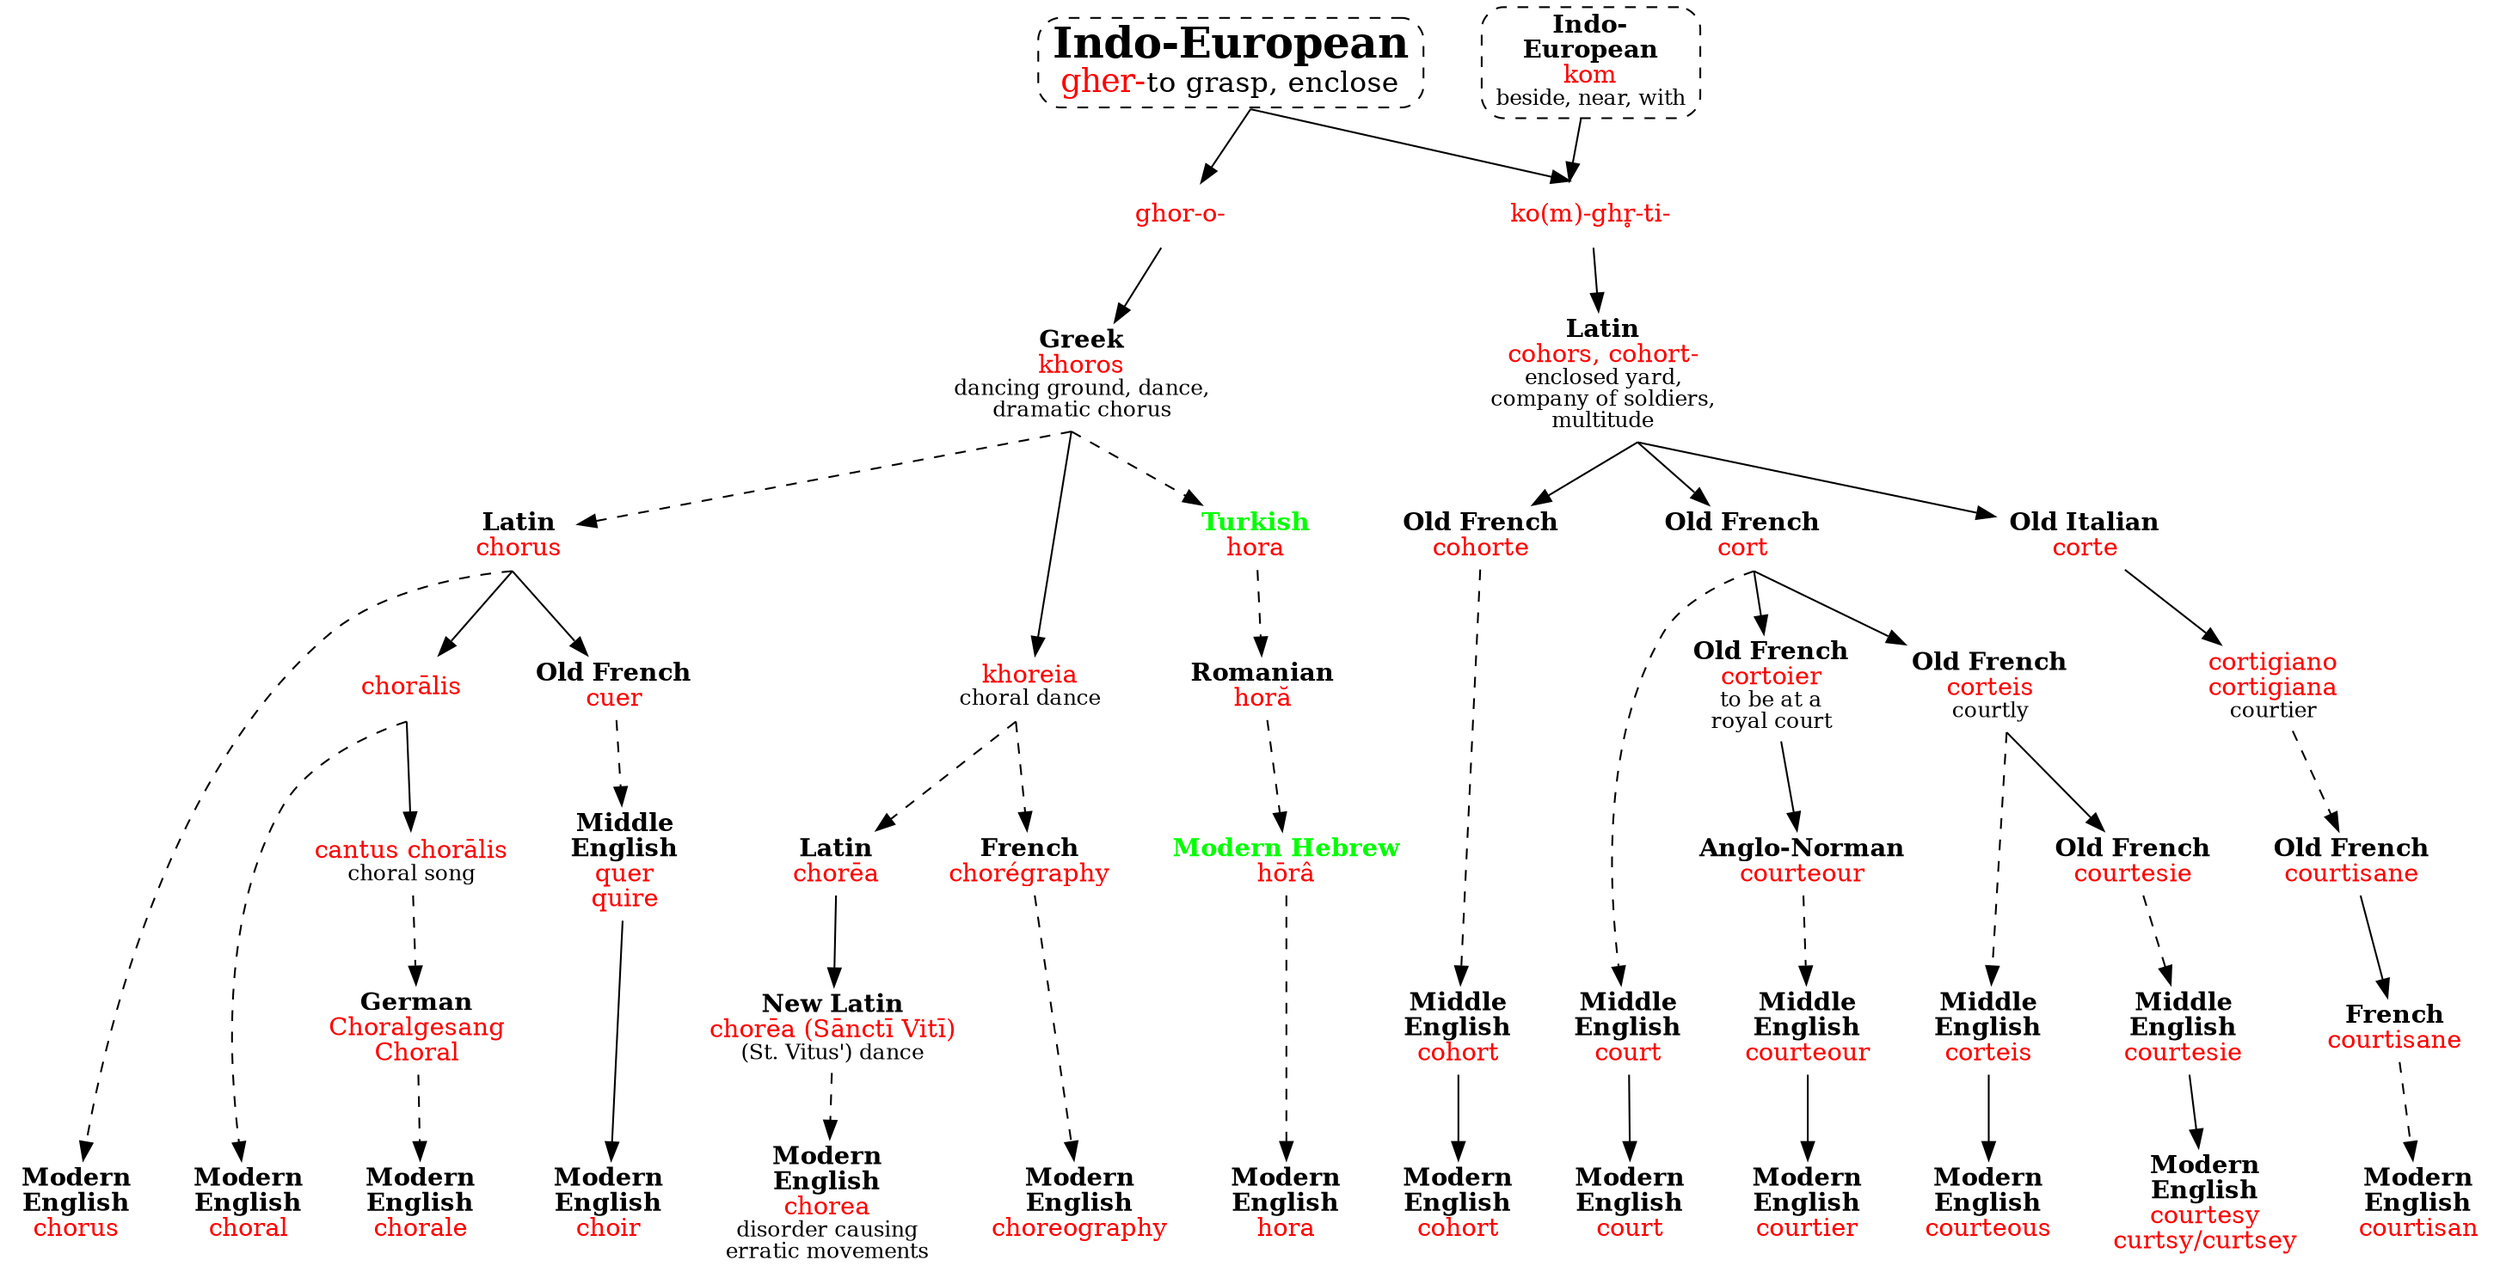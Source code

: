 strict digraph {
/* sources: roots AHD ?? */
node [shape=none]

gher [label=<<font point-size="24"><b>Indo-European</b></font><br/><font point-size="18" color="red">gher-</font><font point-size="16">to grasp, enclose</font>> shape=box style="dashed,rounded" URL="gher-grasp0.svg" tooltip="Indo-European \"gher-\" to grasp, enclose"]

gher -> { ghoro koghrti } [sametail=1]
ghoro [label=<<font color="red">ghor-o-</font>>]
koghrti [label=<<font color="red">ko(m)-ghr̥-ti-</font>>]

/* L cohors */
/* omitted: curtesy, curtilage (legal terms) */
cohorsL [label=<<b>Latin</b><br/><font color="red">cohors, cohort-</font><br/><font point-size="12">enclosed yard,<br/>company of soldiers,<br/>multitude</font>>]
koghrti -> cohorsL [sametail=1 samehead=1]
/* kom- */
komIE [label=<<b>Indo-<br/>European</b><br/><font color="red">kom</font><br/><font point-size="12">beside, near, with</font>> shape=box style="dashed,rounded" URL="kom-with.svg"]
{ komIE gher } -> koghrti [samehead=1]
cohorteOF [label=<<b>Old French</b><br/><font color="red">cohorte</font>>]
cohortME [label=<<b>Middle<br/>English</b><br/><font color="red">cohort</font>>]
cohort [label=<<b>Modern<br/>English</b><br/><font color="red">cohort</font>>]
cohorsL -> cohorteOF [sametail=1]
cohorteOF -> cohortME [style=dashed]
cohortME -> cohort
/* court- */
cortOF [label=<<b>Old French</b><br/><font color="red">cort</font>>]
courtME [label=<<b>Middle<br/>English</b><br/><font color="red">court</font>>]
court [label=<<b>Modern<br/>English</b><br/><font color="red">court</font>>]
cohorsL -> cortOF [sametail=1]
cortOF -> courtME [sametail=1 style=dashed]
courtME -> court
corteOI [label=<<b>Old Italian</b><br/><font color="red">corte</font>>]
cortigianaOI [label=<<font color="red">cortigiano<br/>cortigiana</font><br/><font point-size="12">courtier</font>>]
courtisaneOF [label=<<b>Old French</b><br/><font color="red">courtisane</font>>]
courtisaneF [label=<<b>French</b><br/><font color="red">courtisane</font>>]
courtesan [label=<<b>Modern<br/>English</b><br/><font color="red">courtisan</font>>]
cohorsL -> corteOI [sametail=1]
corteOI -> cortigianaOI
cortigianaOI -> courtisaneOF [style=dashed]
courtisaneOF -> courtisaneF
courtisaneF -> courtesan [style=dashed]
cortoierOF [label=<<b>Old French</b><br/><font color="red">cortoier</font><br/><font point-size="12">to be at a<br/>royal court</font>>]
courteourAN [label=<<b>Anglo-Norman</b><br/><font color="red">courteour</font>>]
courteourME [label=<<b>Middle<br/>English</b><br/><font color="red">courteour</font>>]
courtier [label=<<b>Modern<br/>English</b><br/><font color="red">courtier</font>>]
cortOF -> cortoierOF [sametail=1]
cortoierOF -> courteourAN
courteourAN -> courteourME [style=dashed]
courteourME -> courtier
corteisOF [label=<<b>Old French</b><br/><font color="red">corteis</font><br/><font point-size="12">courtly</font>>]
corteisME [label=<<b>Middle<br/>English</b><br/><font color="red">corteis</font>>]
courteous [label=<<b>Modern<br/>English</b><br/><font color="red">courteous</font>>] 
cortOF -> corteisOF [sametail=1]
corteisOF -> corteisME  [sametail=1 style=dashed]
corteisME -> courteous
courtesieOF[label=<<b>Old French</b><br/><font color="red">courtesie</font>>]
courtesieME [label=<<b>Middle<br/>English</b><br/><font color="red">courtesie</font>>]
courtesy [label=<<b>Modern<br/>English</b><br/><font color="red">courtesy<br/>curtsy/curtsey</font>>]
corteisOF -> courtesieOF [sametail=1]
courtesieOF -> courtesieME [style=dashed]
courtesieME -> courtesy


/* G khoros */
/* omitted: chorister, -chore/-chory (botany), choragus, choric, choriamb, chorine, choripetalous (bot.), chorography (mapping) */
khorosG [label=<<b>Greek</b><br/><font color="red">khoros</font><br/><font point-size="12">dancing ground, dance,<br/>dramatic chorus</font>>]
chorusL [label=<<b>Latin</b><br/><font color="red">chorus</font>>]
chorus [label=<<b>Modern<br/>English</b><br/><font color="red">chorus</font>>]
ghoro -> khorosG
khorosG -> chorusL [sametail=1 style=dashed]
chorusL -> chorus [sametail=1 style=dashed]
choralisL [label=<<font color="red">chorālis</font>>] // Med. Lat.
choral [label=<<b>Modern<br/>English</b><br/><font color="red">choral</font>>]
chorusL -> choralisL [sametail=1]
choralisL -> choral [style=dashed sametail=1]
cantuschoralis [label=<<font color="red">cantus chorālis</font><br/><font point-size="12">choral song</font>>]
choralgesang [label=<<b>German</b><br/><font color="red">Choralgesang<br/>Choral</font>>]
chorale [label=<<b>Modern<br/>English</b><br/><font color="red">chorale</font>>]
choralisL -> cantuschoralis [sametail=1]
cantuschoralis -> choralgesang [style=dashed] // partial translation
choralgesang -> chorale [style=dashed]
cuerOF [label=<<b>Old French</b><br/><font color="red">cuer</font>>] // < Med.Lat. chorus
querME [label=<<b>Middle<br/>English</b><br/><font color="red">quer<br/>quire</font>>]
choir [label=<<b>Modern<br/>English</b><br/><font color="red">choir</font>>]
chorusL -> cuerOF [sametail=1]
cuerOF -> querME [style=dashed]
querME -> choir
/* G khoreia */
khoreiaG [label=<<font color="red">khoreia</font><br/><font point-size="12">choral dance</font>>]
choreaL [label=<<b>Latin</b><br/><font color="red">chorēa</font>>]
choreaNL [label=<<b>New Latin</b><br/><font color="red">chorēa (Sānctī Vitī)</font><br/><font point-size="12">(St. Vitus') dance</font>>]
chorea [label=<<b>Modern<br/>English</b><br/><font color="red">chorea</font><br/><font point-size="12">disorder causing<br/>erratic movements</font>>]
khorosG -> khoreiaG [sametail=1]
khoreiaG -> choreaL [style=dashed sametail=1]
choreaL -> choreaNL
choreaNL -> chorea [style=dashed]
choregraphieF [label=<<b>French</b><br/><font color="red">chorégraphy</font>>]
choreography [label=<<b>Modern<br/>English</b><br/><font color="red">choreography</font>>]
khoreiaG -> choregraphieF [style=dashed sametail=1]
choregraphieF -> choreography [style=dashed]
/* hora */
horaT [label=<<font color="green"><b>Turkish</b></font><br/><font color="red">hora</font>>]
horaR [label=<<b>Romanian</b><br/><font color="red">horă</font>>]
horaH [label=<<font color="green"><b>Modern Hebrew</b></font><br/><font color="red">hōrâ</font>>]
hora [label=<<b>Modern<br/>English</b><br/><font color="red">hora</font>>]
khorosG -> horaT [style=dashed sametail=1]
horaT -> horaR -> horaH -> hora [style=dashed]


{ rank=sink cohort court courtesan courtier courteous courtesy chorus choral chorale choir chorea choreography hora }
}